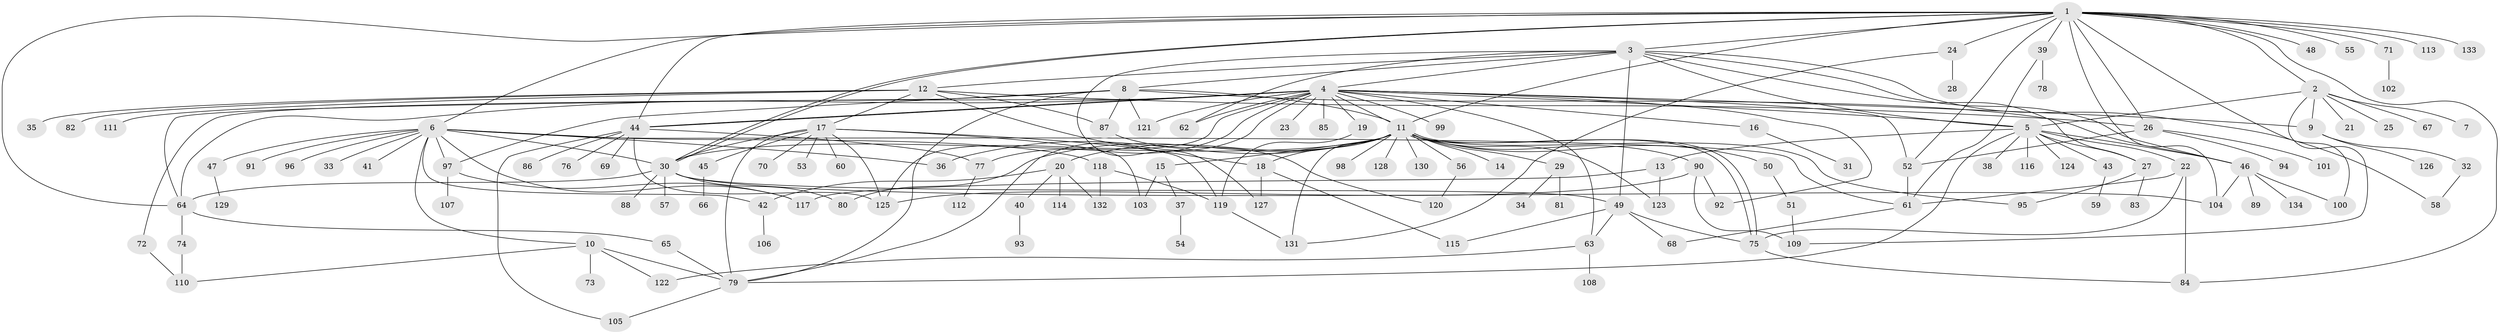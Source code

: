 // Generated by graph-tools (version 1.1) at 2025/01/03/09/25 03:01:52]
// undirected, 134 vertices, 205 edges
graph export_dot {
graph [start="1"]
  node [color=gray90,style=filled];
  1;
  2;
  3;
  4;
  5;
  6;
  7;
  8;
  9;
  10;
  11;
  12;
  13;
  14;
  15;
  16;
  17;
  18;
  19;
  20;
  21;
  22;
  23;
  24;
  25;
  26;
  27;
  28;
  29;
  30;
  31;
  32;
  33;
  34;
  35;
  36;
  37;
  38;
  39;
  40;
  41;
  42;
  43;
  44;
  45;
  46;
  47;
  48;
  49;
  50;
  51;
  52;
  53;
  54;
  55;
  56;
  57;
  58;
  59;
  60;
  61;
  62;
  63;
  64;
  65;
  66;
  67;
  68;
  69;
  70;
  71;
  72;
  73;
  74;
  75;
  76;
  77;
  78;
  79;
  80;
  81;
  82;
  83;
  84;
  85;
  86;
  87;
  88;
  89;
  90;
  91;
  92;
  93;
  94;
  95;
  96;
  97;
  98;
  99;
  100;
  101;
  102;
  103;
  104;
  105;
  106;
  107;
  108;
  109;
  110;
  111;
  112;
  113;
  114;
  115;
  116;
  117;
  118;
  119;
  120;
  121;
  122;
  123;
  124;
  125;
  126;
  127;
  128;
  129;
  130;
  131;
  132;
  133;
  134;
  1 -- 2;
  1 -- 3;
  1 -- 6;
  1 -- 11;
  1 -- 24;
  1 -- 26;
  1 -- 30;
  1 -- 30;
  1 -- 39;
  1 -- 44;
  1 -- 48;
  1 -- 52;
  1 -- 55;
  1 -- 64;
  1 -- 71;
  1 -- 84;
  1 -- 100;
  1 -- 104;
  1 -- 113;
  1 -- 133;
  2 -- 5;
  2 -- 7;
  2 -- 9;
  2 -- 21;
  2 -- 25;
  2 -- 67;
  2 -- 109;
  3 -- 4;
  3 -- 5;
  3 -- 8;
  3 -- 12;
  3 -- 27;
  3 -- 46;
  3 -- 49;
  3 -- 58;
  3 -- 62;
  3 -- 127;
  4 -- 5;
  4 -- 9;
  4 -- 11;
  4 -- 16;
  4 -- 19;
  4 -- 23;
  4 -- 44;
  4 -- 44;
  4 -- 52;
  4 -- 62;
  4 -- 63;
  4 -- 64;
  4 -- 72;
  4 -- 77;
  4 -- 79;
  4 -- 85;
  4 -- 92;
  4 -- 99;
  4 -- 121;
  4 -- 125;
  5 -- 13;
  5 -- 22;
  5 -- 27;
  5 -- 38;
  5 -- 43;
  5 -- 46;
  5 -- 79;
  5 -- 116;
  5 -- 124;
  6 -- 10;
  6 -- 30;
  6 -- 33;
  6 -- 36;
  6 -- 41;
  6 -- 42;
  6 -- 47;
  6 -- 61;
  6 -- 91;
  6 -- 96;
  6 -- 97;
  6 -- 117;
  6 -- 118;
  8 -- 11;
  8 -- 46;
  8 -- 64;
  8 -- 79;
  8 -- 87;
  8 -- 97;
  8 -- 121;
  9 -- 32;
  9 -- 126;
  10 -- 73;
  10 -- 79;
  10 -- 110;
  10 -- 122;
  11 -- 14;
  11 -- 15;
  11 -- 18;
  11 -- 20;
  11 -- 29;
  11 -- 30;
  11 -- 36;
  11 -- 50;
  11 -- 56;
  11 -- 75;
  11 -- 75;
  11 -- 80;
  11 -- 90;
  11 -- 95;
  11 -- 98;
  11 -- 123;
  11 -- 128;
  11 -- 130;
  11 -- 131;
  12 -- 17;
  12 -- 18;
  12 -- 26;
  12 -- 35;
  12 -- 82;
  12 -- 87;
  12 -- 111;
  13 -- 117;
  13 -- 123;
  15 -- 37;
  15 -- 103;
  16 -- 31;
  17 -- 30;
  17 -- 45;
  17 -- 53;
  17 -- 60;
  17 -- 70;
  17 -- 79;
  17 -- 103;
  17 -- 119;
  17 -- 125;
  18 -- 115;
  18 -- 127;
  19 -- 119;
  20 -- 40;
  20 -- 42;
  20 -- 114;
  20 -- 132;
  22 -- 61;
  22 -- 75;
  22 -- 84;
  24 -- 28;
  24 -- 131;
  26 -- 52;
  26 -- 94;
  26 -- 101;
  27 -- 83;
  27 -- 95;
  29 -- 34;
  29 -- 81;
  30 -- 49;
  30 -- 57;
  30 -- 64;
  30 -- 80;
  30 -- 88;
  30 -- 104;
  32 -- 58;
  37 -- 54;
  39 -- 61;
  39 -- 78;
  40 -- 93;
  42 -- 106;
  43 -- 59;
  44 -- 69;
  44 -- 76;
  44 -- 77;
  44 -- 86;
  44 -- 105;
  44 -- 125;
  45 -- 66;
  46 -- 89;
  46 -- 100;
  46 -- 104;
  46 -- 134;
  47 -- 129;
  49 -- 63;
  49 -- 68;
  49 -- 75;
  49 -- 115;
  50 -- 51;
  51 -- 109;
  52 -- 61;
  56 -- 120;
  61 -- 68;
  63 -- 108;
  63 -- 122;
  64 -- 65;
  64 -- 74;
  65 -- 79;
  71 -- 102;
  72 -- 110;
  74 -- 110;
  75 -- 84;
  77 -- 112;
  79 -- 105;
  87 -- 120;
  90 -- 92;
  90 -- 109;
  90 -- 125;
  97 -- 107;
  97 -- 117;
  118 -- 119;
  118 -- 132;
  119 -- 131;
}
